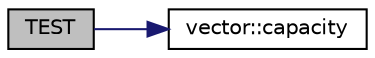 digraph "TEST"
{
 // LATEX_PDF_SIZE
  edge [fontname="Helvetica",fontsize="10",labelfontname="Helvetica",labelfontsize="10"];
  node [fontname="Helvetica",fontsize="10",shape=record];
  rankdir="LR";
  Node62 [label="TEST",height=0.2,width=0.4,color="black", fillcolor="grey75", style="filled", fontcolor="black",tooltip=" "];
  Node62 -> Node63 [color="midnightblue",fontsize="10",style="solid",fontname="Helvetica"];
  Node63 [label="vector::capacity",height=0.2,width=0.4,color="black", fillcolor="white", style="filled",URL="$classvector.html#a54e2bf083c40efdbbcd3ba58577a70eb",tooltip="Returns the size of the storage space currently allocated for the vector."];
}
